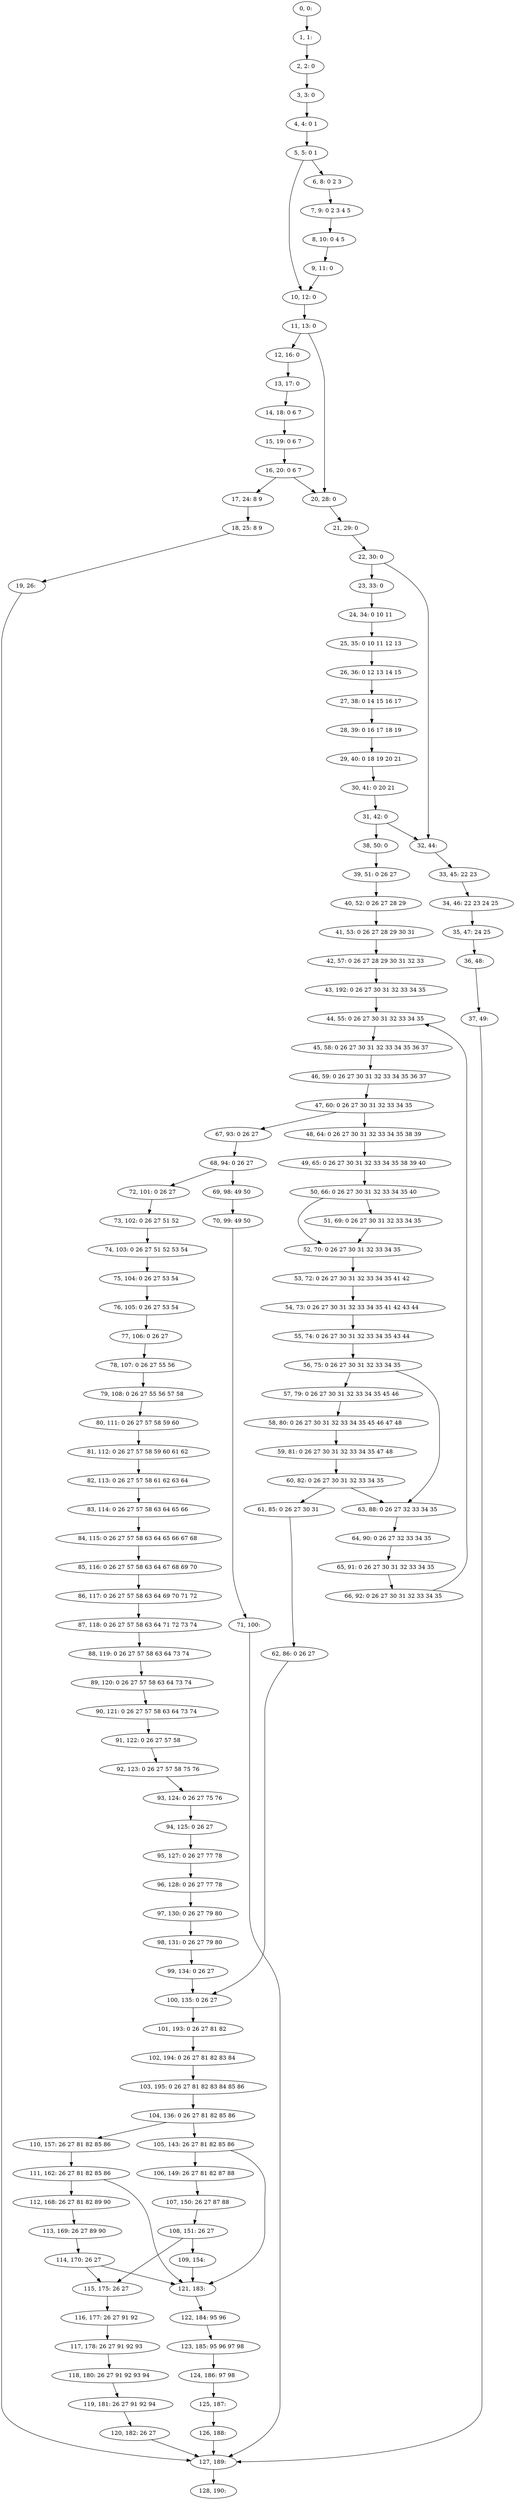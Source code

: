 digraph G {
0[label="0, 0: "];
1[label="1, 1: "];
2[label="2, 2: 0 "];
3[label="3, 3: 0 "];
4[label="4, 4: 0 1 "];
5[label="5, 5: 0 1 "];
6[label="6, 8: 0 2 3 "];
7[label="7, 9: 0 2 3 4 5 "];
8[label="8, 10: 0 4 5 "];
9[label="9, 11: 0 "];
10[label="10, 12: 0 "];
11[label="11, 13: 0 "];
12[label="12, 16: 0 "];
13[label="13, 17: 0 "];
14[label="14, 18: 0 6 7 "];
15[label="15, 19: 0 6 7 "];
16[label="16, 20: 0 6 7 "];
17[label="17, 24: 8 9 "];
18[label="18, 25: 8 9 "];
19[label="19, 26: "];
20[label="20, 28: 0 "];
21[label="21, 29: 0 "];
22[label="22, 30: 0 "];
23[label="23, 33: 0 "];
24[label="24, 34: 0 10 11 "];
25[label="25, 35: 0 10 11 12 13 "];
26[label="26, 36: 0 12 13 14 15 "];
27[label="27, 38: 0 14 15 16 17 "];
28[label="28, 39: 0 16 17 18 19 "];
29[label="29, 40: 0 18 19 20 21 "];
30[label="30, 41: 0 20 21 "];
31[label="31, 42: 0 "];
32[label="32, 44: "];
33[label="33, 45: 22 23 "];
34[label="34, 46: 22 23 24 25 "];
35[label="35, 47: 24 25 "];
36[label="36, 48: "];
37[label="37, 49: "];
38[label="38, 50: 0 "];
39[label="39, 51: 0 26 27 "];
40[label="40, 52: 0 26 27 28 29 "];
41[label="41, 53: 0 26 27 28 29 30 31 "];
42[label="42, 57: 0 26 27 28 29 30 31 32 33 "];
43[label="43, 192: 0 26 27 30 31 32 33 34 35 "];
44[label="44, 55: 0 26 27 30 31 32 33 34 35 "];
45[label="45, 58: 0 26 27 30 31 32 33 34 35 36 37 "];
46[label="46, 59: 0 26 27 30 31 32 33 34 35 36 37 "];
47[label="47, 60: 0 26 27 30 31 32 33 34 35 "];
48[label="48, 64: 0 26 27 30 31 32 33 34 35 38 39 "];
49[label="49, 65: 0 26 27 30 31 32 33 34 35 38 39 40 "];
50[label="50, 66: 0 26 27 30 31 32 33 34 35 40 "];
51[label="51, 69: 0 26 27 30 31 32 33 34 35 "];
52[label="52, 70: 0 26 27 30 31 32 33 34 35 "];
53[label="53, 72: 0 26 27 30 31 32 33 34 35 41 42 "];
54[label="54, 73: 0 26 27 30 31 32 33 34 35 41 42 43 44 "];
55[label="55, 74: 0 26 27 30 31 32 33 34 35 43 44 "];
56[label="56, 75: 0 26 27 30 31 32 33 34 35 "];
57[label="57, 79: 0 26 27 30 31 32 33 34 35 45 46 "];
58[label="58, 80: 0 26 27 30 31 32 33 34 35 45 46 47 48 "];
59[label="59, 81: 0 26 27 30 31 32 33 34 35 47 48 "];
60[label="60, 82: 0 26 27 30 31 32 33 34 35 "];
61[label="61, 85: 0 26 27 30 31 "];
62[label="62, 86: 0 26 27 "];
63[label="63, 88: 0 26 27 32 33 34 35 "];
64[label="64, 90: 0 26 27 32 33 34 35 "];
65[label="65, 91: 0 26 27 30 31 32 33 34 35 "];
66[label="66, 92: 0 26 27 30 31 32 33 34 35 "];
67[label="67, 93: 0 26 27 "];
68[label="68, 94: 0 26 27 "];
69[label="69, 98: 49 50 "];
70[label="70, 99: 49 50 "];
71[label="71, 100: "];
72[label="72, 101: 0 26 27 "];
73[label="73, 102: 0 26 27 51 52 "];
74[label="74, 103: 0 26 27 51 52 53 54 "];
75[label="75, 104: 0 26 27 53 54 "];
76[label="76, 105: 0 26 27 53 54 "];
77[label="77, 106: 0 26 27 "];
78[label="78, 107: 0 26 27 55 56 "];
79[label="79, 108: 0 26 27 55 56 57 58 "];
80[label="80, 111: 0 26 27 57 58 59 60 "];
81[label="81, 112: 0 26 27 57 58 59 60 61 62 "];
82[label="82, 113: 0 26 27 57 58 61 62 63 64 "];
83[label="83, 114: 0 26 27 57 58 63 64 65 66 "];
84[label="84, 115: 0 26 27 57 58 63 64 65 66 67 68 "];
85[label="85, 116: 0 26 27 57 58 63 64 67 68 69 70 "];
86[label="86, 117: 0 26 27 57 58 63 64 69 70 71 72 "];
87[label="87, 118: 0 26 27 57 58 63 64 71 72 73 74 "];
88[label="88, 119: 0 26 27 57 58 63 64 73 74 "];
89[label="89, 120: 0 26 27 57 58 63 64 73 74 "];
90[label="90, 121: 0 26 27 57 58 63 64 73 74 "];
91[label="91, 122: 0 26 27 57 58 "];
92[label="92, 123: 0 26 27 57 58 75 76 "];
93[label="93, 124: 0 26 27 75 76 "];
94[label="94, 125: 0 26 27 "];
95[label="95, 127: 0 26 27 77 78 "];
96[label="96, 128: 0 26 27 77 78 "];
97[label="97, 130: 0 26 27 79 80 "];
98[label="98, 131: 0 26 27 79 80 "];
99[label="99, 134: 0 26 27 "];
100[label="100, 135: 0 26 27 "];
101[label="101, 193: 0 26 27 81 82 "];
102[label="102, 194: 0 26 27 81 82 83 84 "];
103[label="103, 195: 0 26 27 81 82 83 84 85 86 "];
104[label="104, 136: 0 26 27 81 82 85 86 "];
105[label="105, 143: 26 27 81 82 85 86 "];
106[label="106, 149: 26 27 81 82 87 88 "];
107[label="107, 150: 26 27 87 88 "];
108[label="108, 151: 26 27 "];
109[label="109, 154: "];
110[label="110, 157: 26 27 81 82 85 86 "];
111[label="111, 162: 26 27 81 82 85 86 "];
112[label="112, 168: 26 27 81 82 89 90 "];
113[label="113, 169: 26 27 89 90 "];
114[label="114, 170: 26 27 "];
115[label="115, 175: 26 27 "];
116[label="116, 177: 26 27 91 92 "];
117[label="117, 178: 26 27 91 92 93 "];
118[label="118, 180: 26 27 91 92 93 94 "];
119[label="119, 181: 26 27 91 92 94 "];
120[label="120, 182: 26 27 "];
121[label="121, 183: "];
122[label="122, 184: 95 96 "];
123[label="123, 185: 95 96 97 98 "];
124[label="124, 186: 97 98 "];
125[label="125, 187: "];
126[label="126, 188: "];
127[label="127, 189: "];
128[label="128, 190: "];
0->1 ;
1->2 ;
2->3 ;
3->4 ;
4->5 ;
5->6 ;
5->10 ;
6->7 ;
7->8 ;
8->9 ;
9->10 ;
10->11 ;
11->12 ;
11->20 ;
12->13 ;
13->14 ;
14->15 ;
15->16 ;
16->17 ;
16->20 ;
17->18 ;
18->19 ;
19->127 ;
20->21 ;
21->22 ;
22->23 ;
22->32 ;
23->24 ;
24->25 ;
25->26 ;
26->27 ;
27->28 ;
28->29 ;
29->30 ;
30->31 ;
31->32 ;
31->38 ;
32->33 ;
33->34 ;
34->35 ;
35->36 ;
36->37 ;
37->127 ;
38->39 ;
39->40 ;
40->41 ;
41->42 ;
42->43 ;
43->44 ;
44->45 ;
45->46 ;
46->47 ;
47->48 ;
47->67 ;
48->49 ;
49->50 ;
50->51 ;
50->52 ;
51->52 ;
52->53 ;
53->54 ;
54->55 ;
55->56 ;
56->57 ;
56->63 ;
57->58 ;
58->59 ;
59->60 ;
60->61 ;
60->63 ;
61->62 ;
62->100 ;
63->64 ;
64->65 ;
65->66 ;
66->44 ;
67->68 ;
68->69 ;
68->72 ;
69->70 ;
70->71 ;
71->127 ;
72->73 ;
73->74 ;
74->75 ;
75->76 ;
76->77 ;
77->78 ;
78->79 ;
79->80 ;
80->81 ;
81->82 ;
82->83 ;
83->84 ;
84->85 ;
85->86 ;
86->87 ;
87->88 ;
88->89 ;
89->90 ;
90->91 ;
91->92 ;
92->93 ;
93->94 ;
94->95 ;
95->96 ;
96->97 ;
97->98 ;
98->99 ;
99->100 ;
100->101 ;
101->102 ;
102->103 ;
103->104 ;
104->105 ;
104->110 ;
105->106 ;
105->121 ;
106->107 ;
107->108 ;
108->109 ;
108->115 ;
109->121 ;
110->111 ;
111->112 ;
111->121 ;
112->113 ;
113->114 ;
114->115 ;
114->121 ;
115->116 ;
116->117 ;
117->118 ;
118->119 ;
119->120 ;
120->127 ;
121->122 ;
122->123 ;
123->124 ;
124->125 ;
125->126 ;
126->127 ;
127->128 ;
}
